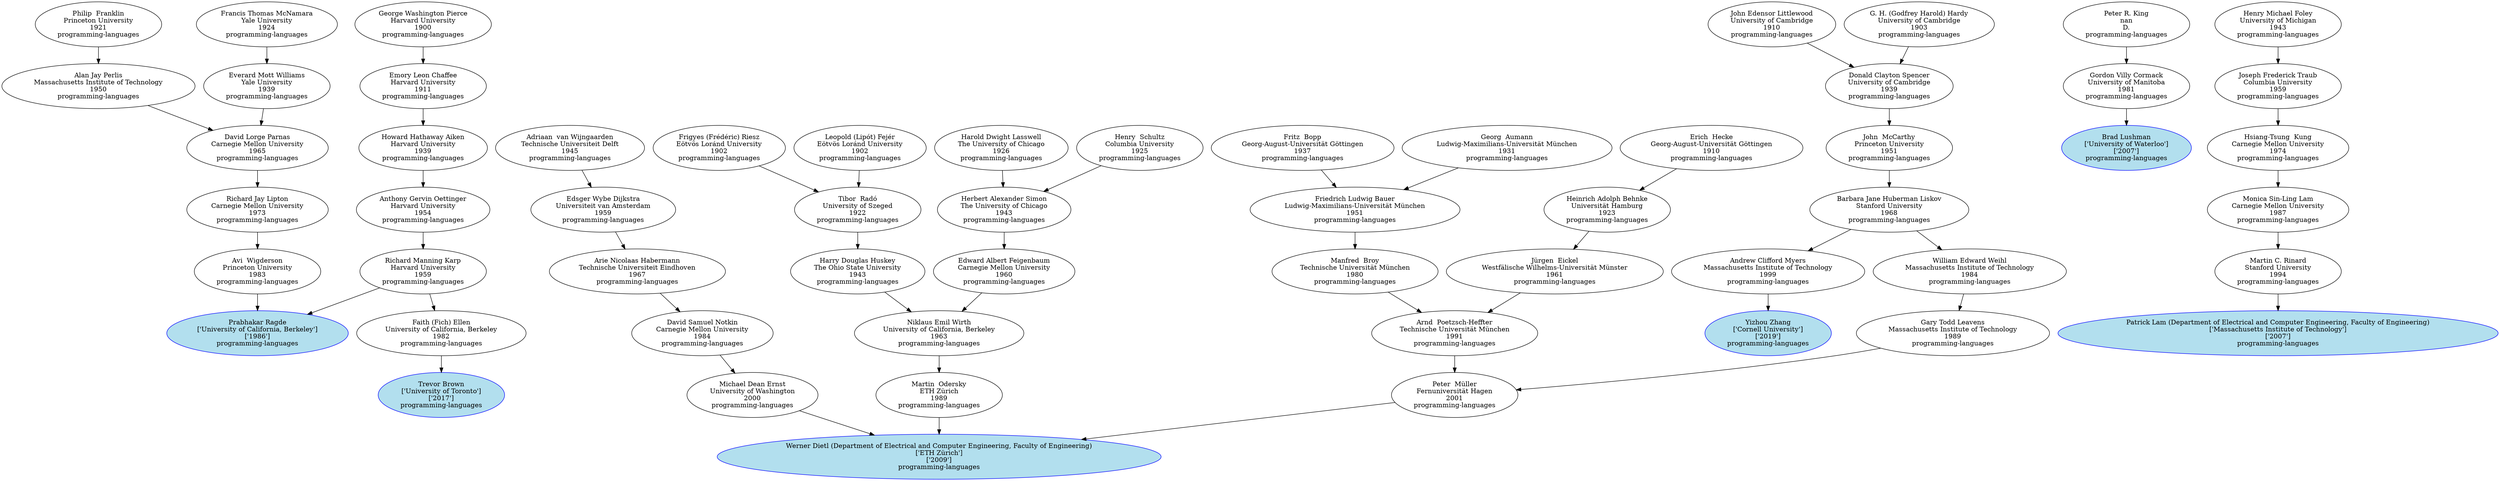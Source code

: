 digraph "Academic Genealogy for programming-languages" {
	252543 [label="Trevor Brown
['University of Toronto']
['2017']
programming-languages" color=blue fillcolor=lightblue2 style=filled]
	66895 [label="Prabhakar Ragde
['University of California, Berkeley']
['1986']
programming-languages" color=blue fillcolor=lightblue2 style=filled]
	273183 [label="Yizhou Zhang
['Cornell University']
['2019']
programming-languages" color=blue fillcolor=lightblue2 style=filled]
	111760 [label="Brad Lushman
['University of Waterloo']
['2007']
programming-languages" color=blue fillcolor=lightblue2 style=filled]
	142874 [label="Werner Dietl (Department of Electrical and Computer Engineering, Faculty of Engineering)
['ETH Zürich']
['2009']
programming-languages" color=blue fillcolor=lightblue2 style=filled]
	103216 [label="Patrick Lam (Department of Electrical and Computer Engineering, Faculty of Engineering)
['Massachusetts Institute of Technology']
['2007']
programming-languages" color=blue fillcolor=lightblue2 style=filled]
	67145 [label="Faith (Fich) Ellen
University of California, Berkeley
1982
programming-languages"]
	82100 [label="Avi  Wigderson
Princeton University
1983
programming-languages"]
	25275 [label="Richard Manning Karp
Harvard University
1959
programming-languages"]
	61959 [label="Andrew Clifford Myers
Massachusetts Institute of Technology
1999
programming-languages"]
	66818 [label="Gordon Villy Cormack
University of Manitoba
1981
programming-languages"]
	97971 [label="Peter  Müller
Fernuniversität Hagen
2001
programming-languages"]
	71839 [label="Michael Dean Ernst
University of Washington
2000
programming-languages"]
	142873 [label="Martin  Odersky
ETH Zürich
1989
programming-languages"]
	71513 [label="Martin C. Rinard
Stanford University
1994
programming-languages"]
	69524 [label="Richard Jay Lipton
Carnegie Mellon University
1973
programming-languages"]
	13305 [label="Anthony Gervin Oettinger
Harvard University
1954
programming-languages"]
	61932 [label="Barbara Jane Huberman Liskov
Stanford University
1968
programming-languages"]
	80823 [label="Peter R. King
nan
D.
programming-languages"]
	97956 [label="Arnd  Poetzsch-Heffter
Technische Universität München
1991
programming-languages"]
	93863 [label="Gary Todd Leavens
Massachusetts Institute of Technology
1989
programming-languages"]
	50230 [label="David Samuel Notkin
Carnegie Mellon University
1984
programming-languages"]
	61847 [label="Niklaus Emil Wirth
University of California, Berkeley
1963
programming-languages"]
	50307 [label="Monica Sin-Ling Lam
Carnegie Mellon University
1987
programming-languages"]
	86340 [label="David Lorge Parnas
Carnegie Mellon University
1965
programming-languages"]
	18953 [label="Howard Hathaway Aiken
Harvard University
1939
programming-languages"]
	22145 [label="John  McCarthy
Princeton University
1951
programming-languages"]
	22779 [label="Manfred  Broy
Technische Universität München
1980
programming-languages"]
	21194 [label="Jürgen  Eickel
Westfälische Wilhelms-Universität Münster
1961
programming-languages"]
	67447 [label="William Edward Weihl
Massachusetts Institute of Technology
1984
programming-languages"]
	50067 [label="Arie Nicolaas Habermann
Technische Universiteit Eindhoven
1967
programming-languages"]
	10185 [label="Harry Douglas Huskey
The Ohio State University
1943
programming-languages"]
	61956 [label="Edward Albert Feigenbaum
Carnegie Mellon University
1960
programming-languages"]
	47159 [label="Hsiang-Tsung  Kung
Carnegie Mellon University
1974
programming-languages"]
	13112 [label="Alan Jay Perlis
Massachusetts Institute of Technology
1950
programming-languages"]
	90571 [label="Everard Mott Williams
Yale University
1939
programming-languages"]
	25248 [label="Emory Leon Chaffee
Harvard University
1911
programming-languages"]
	10290 [label="Donald Clayton Spencer
University of Cambridge
1939
programming-languages"]
	21232 [label="Friedrich Ludwig Bauer
Ludwig-Maximilians-Universität München
1951
programming-languages"]
	15253 [label="Heinrich Adolph Behnke
Universität Hamburg
1923
programming-languages"]
	45747 [label="Edsger Wybe Dijkstra
Universiteit van Amsterdam
1959
programming-languages"]
	10323 [label="Tibor  Radó
University of Szeged
1922
programming-languages"]
	87903 [label="Herbert Alexander Simon
The University of Chicago
1943
programming-languages"]
	18492 [label="Joseph Frederick Traub
Columbia University
1959
programming-languages"]
	1488 [label="Philip  Franklin
Princeton University
1921
programming-languages"]
	252402 [label="Francis Thomas McNamara
Yale University
1924
programming-languages"]
	141987 [label="George Washington Pierce
Harvard University
1900
programming-languages"]
	10463 [label="John Edensor Littlewood
University of Cambridge
1910
programming-languages"]
	17806 [label="G. H. (Godfrey Harold) Hardy
University of Cambridge
1903
programming-languages"]
	25129 [label="Fritz  Bopp
Georg-August-Universität Göttingen
1937
programming-languages"]
	36548 [label="Georg  Aumann
Ludwig-Maximilians-Universität München
1931
programming-languages"]
	7379 [label="Erich  Hecke
Georg-August-Universität Göttingen
1910
programming-languages"]
	59162 [label="Adriaan  van Wijngaarden
Technische Universiteit Delft
1945
programming-languages"]
	11321 [label="Frigyes (Frédéric) Riesz
Eötvös Loránd University
1902
programming-languages"]
	7488 [label="Leopold (Lipót) Fejér
Eötvös Loránd University
1902
programming-languages"]
	122119 [label="Harold Dwight Lasswell
The University of Chicago
1926
programming-languages"]
	122490 [label="Henry  Schultz
Columbia University
1925
programming-languages"]
	30091 [label="Henry Michael Foley
University of Michigan
1943
programming-languages"]
	67145 -> 252543
	82100 -> 66895
	25275 -> 66895
	61959 -> 273183
	66818 -> 111760
	97971 -> 142874
	71839 -> 142874
	142873 -> 142874
	71513 -> 103216
	25275 -> 67145
	69524 -> 82100
	13305 -> 25275
	61932 -> 61959
	80823 -> 66818
	97956 -> 97971
	93863 -> 97971
	50230 -> 71839
	61847 -> 142873
	50307 -> 71513
	86340 -> 69524
	18953 -> 13305
	22145 -> 61932
	22779 -> 97956
	21194 -> 97956
	67447 -> 93863
	50067 -> 50230
	10185 -> 61847
	61956 -> 61847
	47159 -> 50307
	13112 -> 86340
	90571 -> 86340
	25248 -> 18953
	10290 -> 22145
	21232 -> 22779
	15253 -> 21194
	61932 -> 67447
	45747 -> 50067
	10323 -> 10185
	87903 -> 61956
	18492 -> 47159
	1488 -> 13112
	252402 -> 90571
	141987 -> 25248
	10463 -> 10290
	17806 -> 10290
	25129 -> 21232
	36548 -> 21232
	7379 -> 15253
	59162 -> 45747
	11321 -> 10323
	7488 -> 10323
	122119 -> 87903
	122490 -> 87903
	30091 -> 18492
}
